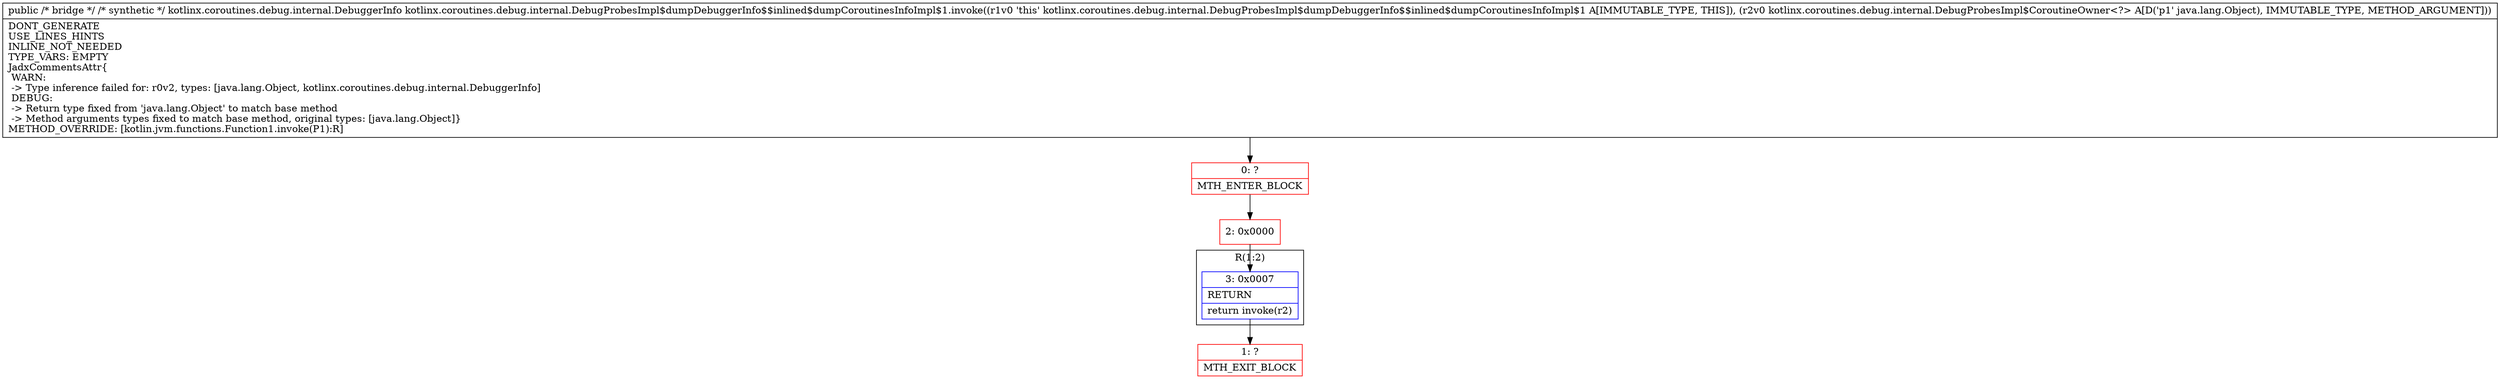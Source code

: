 digraph "CFG forkotlinx.coroutines.debug.internal.DebugProbesImpl$dumpDebuggerInfo$$inlined$dumpCoroutinesInfoImpl$1.invoke(Ljava\/lang\/Object;)Ljava\/lang\/Object;" {
subgraph cluster_Region_1049805242 {
label = "R(1:2)";
node [shape=record,color=blue];
Node_3 [shape=record,label="{3\:\ 0x0007|RETURN\l|return invoke(r2)\l}"];
}
Node_0 [shape=record,color=red,label="{0\:\ ?|MTH_ENTER_BLOCK\l}"];
Node_2 [shape=record,color=red,label="{2\:\ 0x0000}"];
Node_1 [shape=record,color=red,label="{1\:\ ?|MTH_EXIT_BLOCK\l}"];
MethodNode[shape=record,label="{public \/* bridge *\/ \/* synthetic *\/ kotlinx.coroutines.debug.internal.DebuggerInfo kotlinx.coroutines.debug.internal.DebugProbesImpl$dumpDebuggerInfo$$inlined$dumpCoroutinesInfoImpl$1.invoke((r1v0 'this' kotlinx.coroutines.debug.internal.DebugProbesImpl$dumpDebuggerInfo$$inlined$dumpCoroutinesInfoImpl$1 A[IMMUTABLE_TYPE, THIS]), (r2v0 kotlinx.coroutines.debug.internal.DebugProbesImpl$CoroutineOwner\<?\> A[D('p1' java.lang.Object), IMMUTABLE_TYPE, METHOD_ARGUMENT]))  | DONT_GENERATE\lUSE_LINES_HINTS\lINLINE_NOT_NEEDED\lTYPE_VARS: EMPTY\lJadxCommentsAttr\{\l WARN: \l \-\> Type inference failed for: r0v2, types: [java.lang.Object, kotlinx.coroutines.debug.internal.DebuggerInfo]\l DEBUG: \l \-\> Return type fixed from 'java.lang.Object' to match base method\l \-\> Method arguments types fixed to match base method, original types: [java.lang.Object]\}\lMETHOD_OVERRIDE: [kotlin.jvm.functions.Function1.invoke(P1):R]\l}"];
MethodNode -> Node_0;Node_3 -> Node_1;
Node_0 -> Node_2;
Node_2 -> Node_3;
}

